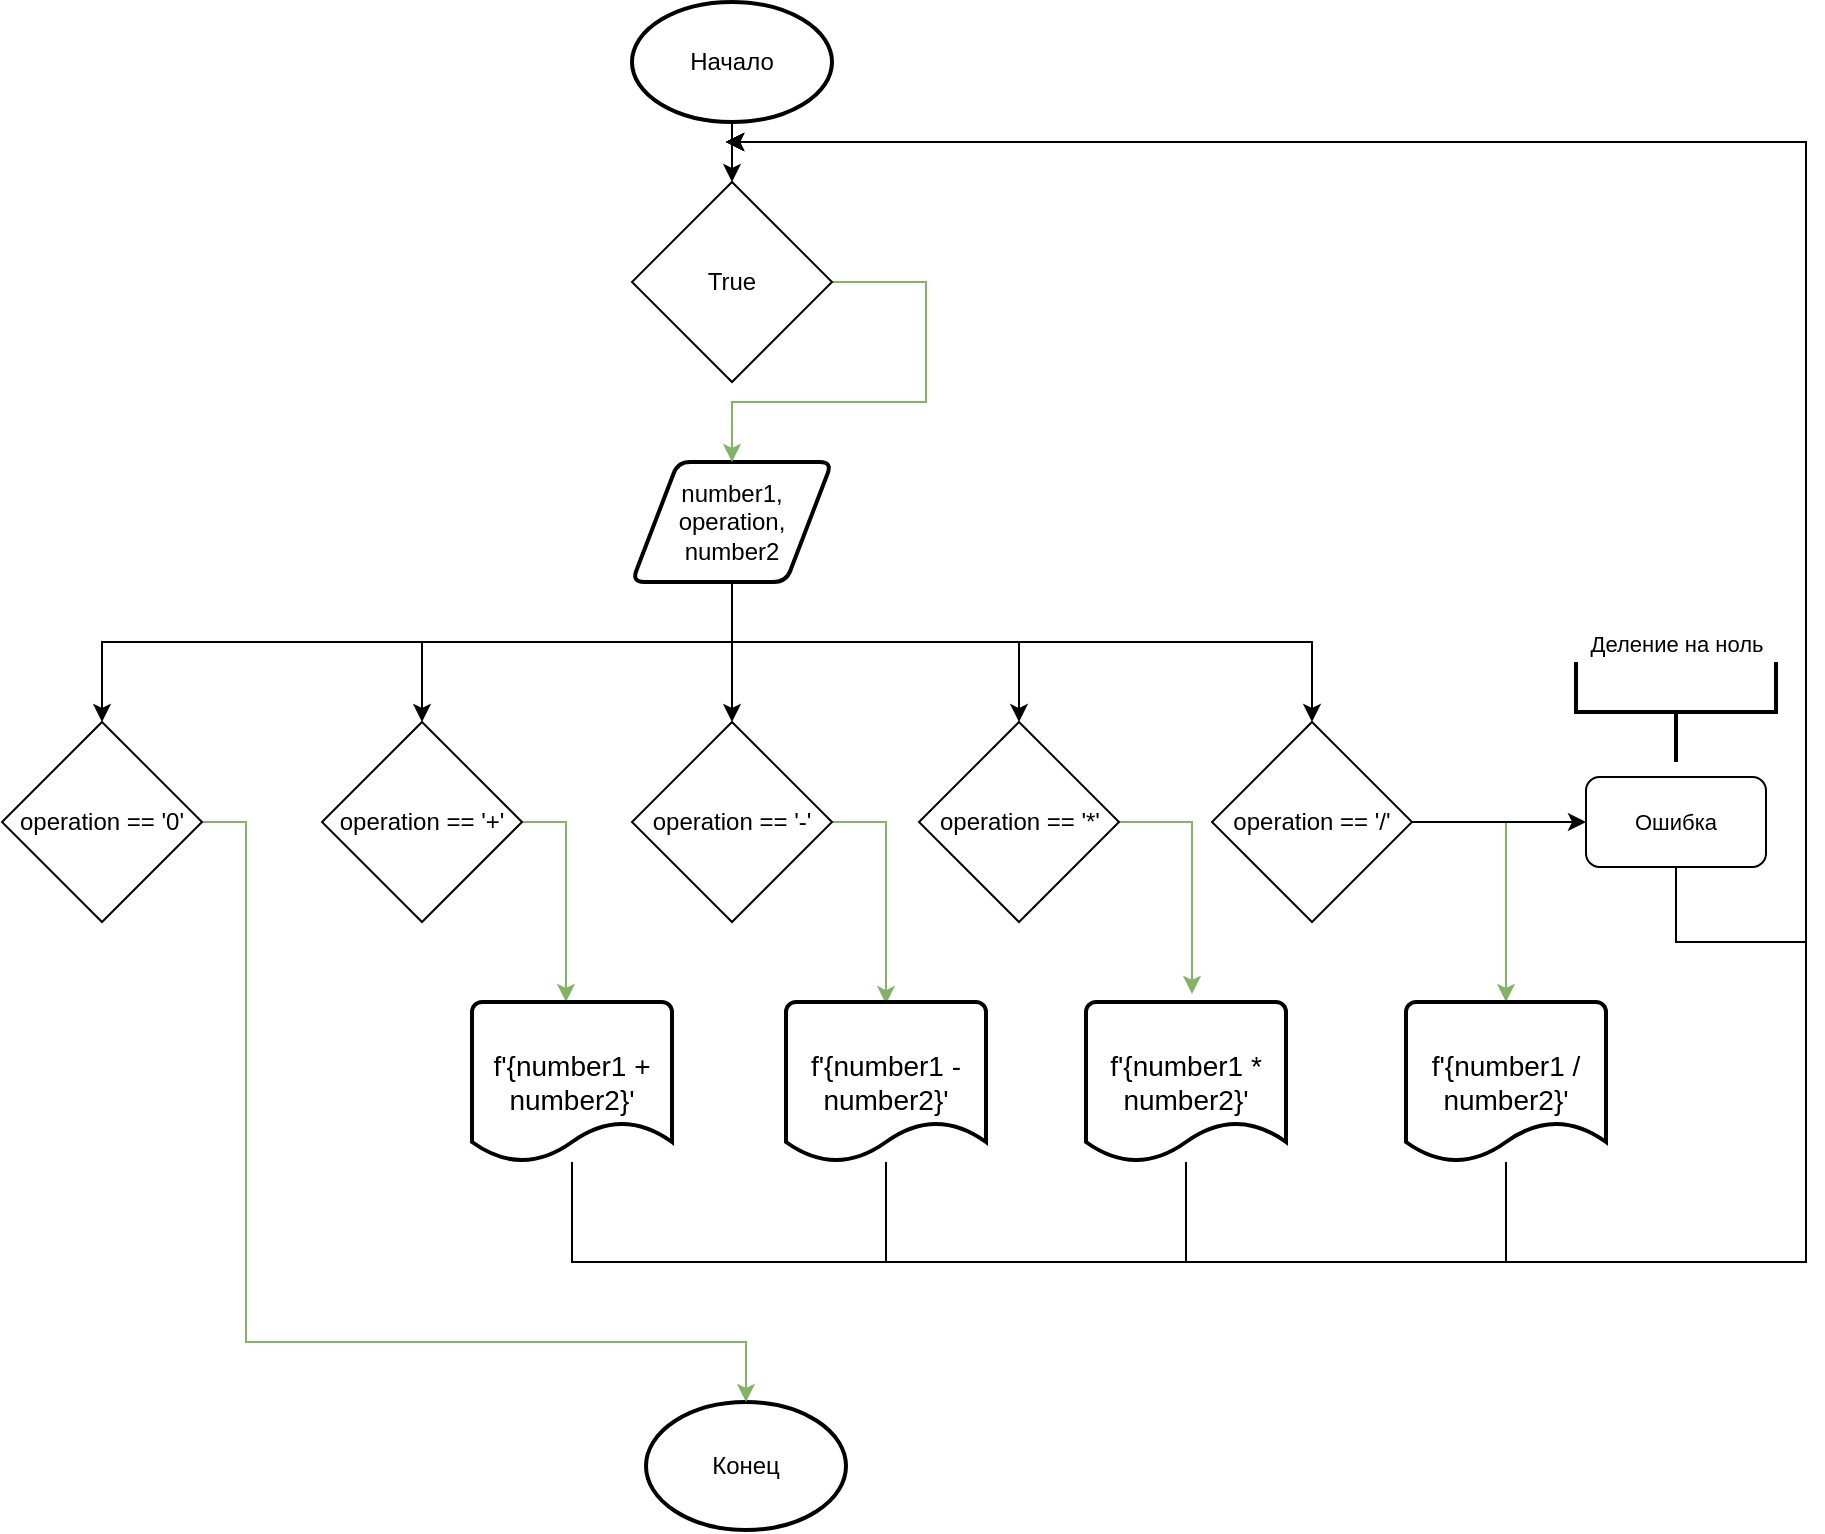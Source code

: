 <mxfile version="10.5.5"><diagram id="yTj3wDCIAHievPNJm4MO" name="lesson-02_1"><mxGraphModel dx="1074" dy="843" grid="1" gridSize="10" guides="1" tooltips="1" connect="1" arrows="1" fold="1" page="1" pageScale="1" pageWidth="827" pageHeight="1169" math="0" shadow="0"><root><mxCell id="0"/><mxCell id="1" parent="0"/><mxCell id="S9mC5fnftk4Y3s7B6h_K-13" style="edgeStyle=orthogonalEdgeStyle;rounded=0;orthogonalLoop=1;jettySize=auto;html=1;entryX=0.5;entryY=0;entryDx=0;entryDy=0;" edge="1" parent="1" source="S9mC5fnftk4Y3s7B6h_K-1" target="S9mC5fnftk4Y3s7B6h_K-11"><mxGeometry relative="1" as="geometry"/></mxCell><mxCell id="S9mC5fnftk4Y3s7B6h_K-1" value="Начало" style="strokeWidth=2;html=1;shape=mxgraph.flowchart.start_1;whiteSpace=wrap;" vertex="1" parent="1"><mxGeometry x="363" y="40" width="100" height="60" as="geometry"/></mxCell><mxCell id="S9mC5fnftk4Y3s7B6h_K-3" value="Конец" style="strokeWidth=2;html=1;shape=mxgraph.flowchart.start_1;whiteSpace=wrap;" vertex="1" parent="1"><mxGeometry x="370" y="740" width="100" height="64" as="geometry"/></mxCell><mxCell id="S9mC5fnftk4Y3s7B6h_K-21" style="edgeStyle=orthogonalEdgeStyle;rounded=0;orthogonalLoop=1;jettySize=auto;html=1;entryX=0.5;entryY=0;entryDx=0;entryDy=0;fontSize=14;" edge="1" parent="1" source="S9mC5fnftk4Y3s7B6h_K-4" target="S9mC5fnftk4Y3s7B6h_K-6"><mxGeometry relative="1" as="geometry"><Array as="points"><mxPoint x="413" y="360"/><mxPoint x="98" y="360"/></Array></mxGeometry></mxCell><mxCell id="S9mC5fnftk4Y3s7B6h_K-22" style="edgeStyle=orthogonalEdgeStyle;rounded=0;orthogonalLoop=1;jettySize=auto;html=1;fontSize=14;entryX=0.5;entryY=0;entryDx=0;entryDy=0;" edge="1" parent="1" source="S9mC5fnftk4Y3s7B6h_K-4" target="S9mC5fnftk4Y3s7B6h_K-7"><mxGeometry relative="1" as="geometry"><Array as="points"><mxPoint x="413" y="360"/><mxPoint x="258" y="360"/></Array></mxGeometry></mxCell><mxCell id="S9mC5fnftk4Y3s7B6h_K-23" style="edgeStyle=orthogonalEdgeStyle;rounded=0;orthogonalLoop=1;jettySize=auto;html=1;fontSize=14;" edge="1" parent="1" source="S9mC5fnftk4Y3s7B6h_K-4" target="S9mC5fnftk4Y3s7B6h_K-8"><mxGeometry relative="1" as="geometry"/></mxCell><mxCell id="S9mC5fnftk4Y3s7B6h_K-24" style="edgeStyle=orthogonalEdgeStyle;rounded=0;orthogonalLoop=1;jettySize=auto;html=1;entryX=0.5;entryY=0;entryDx=0;entryDy=0;fontSize=14;" edge="1" parent="1" source="S9mC5fnftk4Y3s7B6h_K-4" target="S9mC5fnftk4Y3s7B6h_K-9"><mxGeometry relative="1" as="geometry"><Array as="points"><mxPoint x="413" y="360"/><mxPoint x="557" y="360"/></Array></mxGeometry></mxCell><mxCell id="S9mC5fnftk4Y3s7B6h_K-25" style="edgeStyle=orthogonalEdgeStyle;rounded=0;orthogonalLoop=1;jettySize=auto;html=1;entryX=0.5;entryY=0;entryDx=0;entryDy=0;fontSize=14;" edge="1" parent="1" source="S9mC5fnftk4Y3s7B6h_K-4" target="S9mC5fnftk4Y3s7B6h_K-10"><mxGeometry relative="1" as="geometry"><Array as="points"><mxPoint x="413" y="360"/><mxPoint x="703" y="360"/></Array></mxGeometry></mxCell><mxCell id="S9mC5fnftk4Y3s7B6h_K-4" value="number1, operation, number2" style="verticalLabelPosition=middle;verticalAlign=middle;html=1;strokeWidth=2;shape=parallelogram;perimeter=parallelogramPerimeter;whiteSpace=wrap;rounded=1;arcSize=12;size=0.23;labelPosition=center;align=center;" vertex="1" parent="1"><mxGeometry x="363" y="270" width="100" height="60" as="geometry"/></mxCell><mxCell id="S9mC5fnftk4Y3s7B6h_K-27" style="edgeStyle=orthogonalEdgeStyle;rounded=0;orthogonalLoop=1;jettySize=auto;html=1;entryX=0.5;entryY=0;entryDx=0;entryDy=0;entryPerimeter=0;fontSize=14;fillColor=#d5e8d4;strokeColor=#82b366;" edge="1" parent="1" source="S9mC5fnftk4Y3s7B6h_K-6" target="S9mC5fnftk4Y3s7B6h_K-3"><mxGeometry relative="1" as="geometry"><Array as="points"><mxPoint x="170" y="450"/><mxPoint x="170" y="710"/><mxPoint x="420" y="710"/></Array></mxGeometry></mxCell><mxCell id="S9mC5fnftk4Y3s7B6h_K-6" value="operation == '0'" style="rhombus;whiteSpace=wrap;html=1;aspect=fixed;" vertex="1" parent="1"><mxGeometry x="48" y="400" width="100" height="100" as="geometry"/></mxCell><mxCell id="S9mC5fnftk4Y3s7B6h_K-32" style="edgeStyle=orthogonalEdgeStyle;rounded=0;orthogonalLoop=1;jettySize=auto;html=1;fontSize=14;fillColor=#d5e8d4;strokeColor=#82b366;" edge="1" parent="1" source="S9mC5fnftk4Y3s7B6h_K-7" target="S9mC5fnftk4Y3s7B6h_K-28"><mxGeometry relative="1" as="geometry"><Array as="points"><mxPoint x="330" y="450"/></Array></mxGeometry></mxCell><mxCell id="S9mC5fnftk4Y3s7B6h_K-7" value="operation == '+'" style="rhombus;whiteSpace=wrap;html=1;aspect=fixed;" vertex="1" parent="1"><mxGeometry x="208" y="400" width="100" height="100" as="geometry"/></mxCell><mxCell id="S9mC5fnftk4Y3s7B6h_K-33" style="edgeStyle=orthogonalEdgeStyle;rounded=0;orthogonalLoop=1;jettySize=auto;html=1;entryX=0.5;entryY=0.013;entryDx=0;entryDy=0;entryPerimeter=0;fontSize=14;fillColor=#d5e8d4;strokeColor=#82b366;" edge="1" parent="1" source="S9mC5fnftk4Y3s7B6h_K-8" target="S9mC5fnftk4Y3s7B6h_K-29"><mxGeometry relative="1" as="geometry"><Array as="points"><mxPoint x="490" y="450"/></Array></mxGeometry></mxCell><mxCell id="S9mC5fnftk4Y3s7B6h_K-8" value="operation == '-'" style="rhombus;whiteSpace=wrap;html=1;aspect=fixed;" vertex="1" parent="1"><mxGeometry x="363" y="400" width="100" height="100" as="geometry"/></mxCell><mxCell id="S9mC5fnftk4Y3s7B6h_K-34" style="edgeStyle=orthogonalEdgeStyle;rounded=0;orthogonalLoop=1;jettySize=auto;html=1;entryX=0.53;entryY=-0.05;entryDx=0;entryDy=0;entryPerimeter=0;fontSize=14;fillColor=#d5e8d4;strokeColor=#82b366;" edge="1" parent="1" source="S9mC5fnftk4Y3s7B6h_K-9" target="S9mC5fnftk4Y3s7B6h_K-30"><mxGeometry relative="1" as="geometry"><Array as="points"><mxPoint x="643" y="450"/></Array></mxGeometry></mxCell><mxCell id="S9mC5fnftk4Y3s7B6h_K-9" value="operation == '*'" style="rhombus;whiteSpace=wrap;html=1;aspect=fixed;" vertex="1" parent="1"><mxGeometry x="506.5" y="400" width="100" height="100" as="geometry"/></mxCell><mxCell id="S9mC5fnftk4Y3s7B6h_K-35" style="edgeStyle=orthogonalEdgeStyle;rounded=0;orthogonalLoop=1;jettySize=auto;html=1;fontSize=14;fillColor=#d5e8d4;strokeColor=#82b366;" edge="1" parent="1" source="S9mC5fnftk4Y3s7B6h_K-10" target="S9mC5fnftk4Y3s7B6h_K-31"><mxGeometry relative="1" as="geometry"><Array as="points"><mxPoint x="800" y="450"/></Array></mxGeometry></mxCell><mxCell id="-H8KzU2yukJgw9j--Op--3" style="edgeStyle=orthogonalEdgeStyle;rounded=0;orthogonalLoop=1;jettySize=auto;html=1;fontSize=11;" edge="1" parent="1" source="S9mC5fnftk4Y3s7B6h_K-10" target="-H8KzU2yukJgw9j--Op--2"><mxGeometry relative="1" as="geometry"/></mxCell><mxCell id="S9mC5fnftk4Y3s7B6h_K-10" value="operation == '/'" style="rhombus;whiteSpace=wrap;html=1;aspect=fixed;" vertex="1" parent="1"><mxGeometry x="653" y="400" width="100" height="100" as="geometry"/></mxCell><mxCell id="S9mC5fnftk4Y3s7B6h_K-14" style="edgeStyle=orthogonalEdgeStyle;rounded=0;orthogonalLoop=1;jettySize=auto;html=1;entryX=0.5;entryY=0;entryDx=0;entryDy=0;fillColor=#d5e8d4;strokeColor=#82b366;" edge="1" parent="1" source="S9mC5fnftk4Y3s7B6h_K-11" target="S9mC5fnftk4Y3s7B6h_K-4"><mxGeometry relative="1" as="geometry"><Array as="points"><mxPoint x="510" y="180"/><mxPoint x="510" y="240"/><mxPoint x="413" y="240"/></Array></mxGeometry></mxCell><mxCell id="S9mC5fnftk4Y3s7B6h_K-11" value="True" style="rhombus;whiteSpace=wrap;html=1;aspect=fixed;" vertex="1" parent="1"><mxGeometry x="363" y="130" width="100" height="100" as="geometry"/></mxCell><mxCell id="S9mC5fnftk4Y3s7B6h_K-36" style="edgeStyle=orthogonalEdgeStyle;rounded=0;orthogonalLoop=1;jettySize=auto;html=1;fontSize=14;" edge="1" parent="1" source="S9mC5fnftk4Y3s7B6h_K-28"><mxGeometry relative="1" as="geometry"><mxPoint x="410" y="110" as="targetPoint"/><Array as="points"><mxPoint x="333" y="670"/><mxPoint x="950" y="670"/><mxPoint x="950" y="110"/></Array></mxGeometry></mxCell><mxCell id="S9mC5fnftk4Y3s7B6h_K-28" value="f'{number1 + number2}'" style="strokeWidth=2;html=1;shape=mxgraph.flowchart.document2;whiteSpace=wrap;size=0.25;fontSize=14;" vertex="1" parent="1"><mxGeometry x="283" y="540" width="100" height="80" as="geometry"/></mxCell><mxCell id="S9mC5fnftk4Y3s7B6h_K-37" style="edgeStyle=orthogonalEdgeStyle;rounded=0;orthogonalLoop=1;jettySize=auto;html=1;fontSize=14;" edge="1" parent="1" source="S9mC5fnftk4Y3s7B6h_K-29"><mxGeometry relative="1" as="geometry"><mxPoint x="410" y="110" as="targetPoint"/><Array as="points"><mxPoint x="490" y="670"/><mxPoint x="950" y="670"/><mxPoint x="950" y="110"/></Array></mxGeometry></mxCell><mxCell id="S9mC5fnftk4Y3s7B6h_K-29" value="f'{number1 - number2}'" style="strokeWidth=2;html=1;shape=mxgraph.flowchart.document2;whiteSpace=wrap;size=0.25;fontSize=14;" vertex="1" parent="1"><mxGeometry x="440" y="540" width="100" height="80" as="geometry"/></mxCell><mxCell id="S9mC5fnftk4Y3s7B6h_K-38" style="edgeStyle=orthogonalEdgeStyle;rounded=0;orthogonalLoop=1;jettySize=auto;html=1;fontSize=14;" edge="1" parent="1" source="S9mC5fnftk4Y3s7B6h_K-30"><mxGeometry relative="1" as="geometry"><mxPoint x="410" y="110" as="targetPoint"/><Array as="points"><mxPoint x="640" y="670"/><mxPoint x="950" y="670"/><mxPoint x="950" y="110"/></Array></mxGeometry></mxCell><mxCell id="S9mC5fnftk4Y3s7B6h_K-30" value="f'{number1 * number2}'" style="strokeWidth=2;html=1;shape=mxgraph.flowchart.document2;whiteSpace=wrap;size=0.25;fontSize=14;" vertex="1" parent="1"><mxGeometry x="590" y="540" width="100" height="80" as="geometry"/></mxCell><mxCell id="S9mC5fnftk4Y3s7B6h_K-39" style="edgeStyle=orthogonalEdgeStyle;rounded=0;orthogonalLoop=1;jettySize=auto;html=1;fontSize=14;" edge="1" parent="1" source="S9mC5fnftk4Y3s7B6h_K-31"><mxGeometry relative="1" as="geometry"><mxPoint x="410" y="110" as="targetPoint"/><Array as="points"><mxPoint x="800" y="670"/><mxPoint x="950" y="670"/><mxPoint x="950" y="110"/></Array></mxGeometry></mxCell><mxCell id="S9mC5fnftk4Y3s7B6h_K-31" value="f'{number1 / number2}'" style="strokeWidth=2;html=1;shape=mxgraph.flowchart.document2;whiteSpace=wrap;size=0.25;fontSize=14;" vertex="1" parent="1"><mxGeometry x="750" y="540" width="100" height="80" as="geometry"/></mxCell><mxCell id="-H8KzU2yukJgw9j--Op--6" style="edgeStyle=orthogonalEdgeStyle;rounded=0;orthogonalLoop=1;jettySize=auto;html=1;fontSize=11;" edge="1" parent="1" source="-H8KzU2yukJgw9j--Op--2"><mxGeometry relative="1" as="geometry"><mxPoint x="410" y="110" as="targetPoint"/><Array as="points"><mxPoint x="885" y="510"/><mxPoint x="950" y="510"/><mxPoint x="950" y="110"/></Array></mxGeometry></mxCell><mxCell id="-H8KzU2yukJgw9j--Op--2" value="Ошибка" style="rounded=1;whiteSpace=wrap;html=1;fontSize=11;aspect=fixed;" vertex="1" parent="1"><mxGeometry x="840" y="427.5" width="90" height="45" as="geometry"/></mxCell><mxCell id="-H8KzU2yukJgw9j--Op--4" value="Деление на ноль" style="strokeWidth=2;html=1;shape=mxgraph.flowchart.annotation_2;align=center;fontSize=11;direction=north;labelPosition=center;verticalLabelPosition=top;verticalAlign=bottom;" vertex="1" parent="1"><mxGeometry x="835" y="370" width="100" height="50" as="geometry"/></mxCell></root></mxGraphModel></diagram><diagram id="JDG23W6V1JNNltZitf0N" name="lesson-02_2"><mxGraphModel dx="1074" dy="843" grid="1" gridSize="10" guides="1" tooltips="1" connect="1" arrows="1" fold="1" page="1" pageScale="1" pageWidth="827" pageHeight="1169" math="0" shadow="0"><root><mxCell id="B7CucfTFz86DiF9aUupB-0"/><mxCell id="B7CucfTFz86DiF9aUupB-1" parent="B7CucfTFz86DiF9aUupB-0"/><mxCell id="B7CucfTFz86DiF9aUupB-5" style="edgeStyle=orthogonalEdgeStyle;rounded=0;orthogonalLoop=1;jettySize=auto;html=1;entryX=0.5;entryY=0;entryDx=0;entryDy=0;fontSize=14;" edge="1" parent="B7CucfTFz86DiF9aUupB-1" source="B7CucfTFz86DiF9aUupB-3" target="B7CucfTFz86DiF9aUupB-4"><mxGeometry relative="1" as="geometry"/></mxCell><mxCell id="B7CucfTFz86DiF9aUupB-3" value="Начало" style="strokeWidth=2;html=1;shape=mxgraph.flowchart.start_1;whiteSpace=wrap;" vertex="1" parent="B7CucfTFz86DiF9aUupB-1"><mxGeometry x="363" y="40" width="100" height="60" as="geometry"/></mxCell><mxCell id="B7CucfTFz86DiF9aUupB-12" style="edgeStyle=orthogonalEdgeStyle;rounded=0;orthogonalLoop=1;jettySize=auto;html=1;entryX=0.5;entryY=0;entryDx=0;entryDy=0;entryPerimeter=0;fontSize=14;" edge="1" parent="B7CucfTFz86DiF9aUupB-1" source="B7CucfTFz86DiF9aUupB-4" target="B7CucfTFz86DiF9aUupB-6"><mxGeometry relative="1" as="geometry"/></mxCell><mxCell id="B7CucfTFz86DiF9aUupB-4" value="number&lt;br&gt;even = 0&lt;br&gt;odd = 0&lt;br&gt;" style="verticalLabelPosition=middle;verticalAlign=middle;html=1;strokeWidth=2;shape=parallelogram;perimeter=parallelogramPerimeter;whiteSpace=wrap;rounded=1;arcSize=12;size=0.23;labelPosition=center;align=center;fontSize=14;" vertex="1" parent="B7CucfTFz86DiF9aUupB-1"><mxGeometry x="363" y="140" width="100" height="60" as="geometry"/></mxCell><mxCell id="B7CucfTFz86DiF9aUupB-13" style="edgeStyle=orthogonalEdgeStyle;rounded=0;orthogonalLoop=1;jettySize=auto;html=1;entryX=0.5;entryY=0;entryDx=0;entryDy=0;entryPerimeter=0;fontSize=14;" edge="1" parent="B7CucfTFz86DiF9aUupB-1" source="B7CucfTFz86DiF9aUupB-6" target="B7CucfTFz86DiF9aUupB-7"><mxGeometry relative="1" as="geometry"/></mxCell><mxCell id="B7CucfTFz86DiF9aUupB-6" value="Цикл i&lt;br&gt;for i in&amp;nbsp;number&lt;br&gt;" style="strokeWidth=2;html=1;shape=mxgraph.flowchart.loop_limit;whiteSpace=wrap;fontSize=14;" vertex="1" parent="B7CucfTFz86DiF9aUupB-1"><mxGeometry x="500" y="210" width="100" height="60" as="geometry"/></mxCell><mxCell id="B7CucfTFz86DiF9aUupB-10" style="edgeStyle=orthogonalEdgeStyle;rounded=0;orthogonalLoop=1;jettySize=auto;html=1;entryX=0.5;entryY=0;entryDx=0;entryDy=0;fontSize=14;fillColor=#f8cecc;strokeColor=#b85450;" edge="1" parent="B7CucfTFz86DiF9aUupB-1" source="B7CucfTFz86DiF9aUupB-7" target="B7CucfTFz86DiF9aUupB-9"><mxGeometry relative="1" as="geometry"/></mxCell><mxCell id="B7CucfTFz86DiF9aUupB-11" style="edgeStyle=orthogonalEdgeStyle;rounded=0;orthogonalLoop=1;jettySize=auto;html=1;entryX=0.5;entryY=0;entryDx=0;entryDy=0;fontSize=14;fillColor=#d5e8d4;strokeColor=#82b366;" edge="1" parent="B7CucfTFz86DiF9aUupB-1" source="B7CucfTFz86DiF9aUupB-7" target="B7CucfTFz86DiF9aUupB-8"><mxGeometry relative="1" as="geometry"/></mxCell><mxCell id="B7CucfTFz86DiF9aUupB-7" value="i % 2 == 0" style="strokeWidth=2;html=1;shape=mxgraph.flowchart.decision;whiteSpace=wrap;fontSize=14;" vertex="1" parent="B7CucfTFz86DiF9aUupB-1"><mxGeometry x="500" y="310" width="100" height="100" as="geometry"/></mxCell><mxCell id="B7CucfTFz86DiF9aUupB-15" style="edgeStyle=orthogonalEdgeStyle;rounded=0;orthogonalLoop=1;jettySize=auto;html=1;entryX=0.5;entryY=1;entryDx=0;entryDy=0;entryPerimeter=0;fontSize=14;" edge="1" parent="B7CucfTFz86DiF9aUupB-1" source="B7CucfTFz86DiF9aUupB-8" target="B7CucfTFz86DiF9aUupB-14"><mxGeometry relative="1" as="geometry"><Array as="points"><mxPoint x="660" y="480"/><mxPoint x="550" y="480"/></Array></mxGeometry></mxCell><mxCell id="B7CucfTFz86DiF9aUupB-8" value="even += 1" style="rounded=1;whiteSpace=wrap;html=1;absoluteArcSize=1;arcSize=14;strokeWidth=2;fontSize=14;" vertex="1" parent="B7CucfTFz86DiF9aUupB-1"><mxGeometry x="610" y="410" width="100" height="47" as="geometry"/></mxCell><mxCell id="B7CucfTFz86DiF9aUupB-16" style="edgeStyle=orthogonalEdgeStyle;rounded=0;orthogonalLoop=1;jettySize=auto;html=1;entryX=0.5;entryY=1;entryDx=0;entryDy=0;entryPerimeter=0;fontSize=14;" edge="1" parent="B7CucfTFz86DiF9aUupB-1" source="B7CucfTFz86DiF9aUupB-9" target="B7CucfTFz86DiF9aUupB-14"><mxGeometry relative="1" as="geometry"><Array as="points"><mxPoint x="440" y="480"/><mxPoint x="550" y="480"/></Array></mxGeometry></mxCell><mxCell id="B7CucfTFz86DiF9aUupB-9" value="odd += 1" style="rounded=1;whiteSpace=wrap;html=1;absoluteArcSize=1;arcSize=14;strokeWidth=2;fontSize=14;" vertex="1" parent="B7CucfTFz86DiF9aUupB-1"><mxGeometry x="390" y="410" width="100" height="47" as="geometry"/></mxCell><mxCell id="B7CucfTFz86DiF9aUupB-18" style="edgeStyle=orthogonalEdgeStyle;rounded=0;orthogonalLoop=1;jettySize=auto;html=1;fontSize=14;" edge="1" parent="B7CucfTFz86DiF9aUupB-1" source="B7CucfTFz86DiF9aUupB-14" target="B7CucfTFz86DiF9aUupB-17"><mxGeometry relative="1" as="geometry"><Array as="points"><mxPoint x="550" y="610"/><mxPoint x="413" y="610"/></Array></mxGeometry></mxCell><mxCell id="B7CucfTFz86DiF9aUupB-14" value="Цикл i&lt;br&gt;" style="strokeWidth=2;html=1;shape=mxgraph.flowchart.loop_limit;whiteSpace=wrap;fontSize=14;direction=west;" vertex="1" parent="B7CucfTFz86DiF9aUupB-1"><mxGeometry x="500" y="530" width="100" height="60" as="geometry"/></mxCell><mxCell id="B7CucfTFz86DiF9aUupB-20" style="edgeStyle=orthogonalEdgeStyle;rounded=0;orthogonalLoop=1;jettySize=auto;html=1;fontSize=14;" edge="1" parent="B7CucfTFz86DiF9aUupB-1" source="B7CucfTFz86DiF9aUupB-17" target="B7CucfTFz86DiF9aUupB-19"><mxGeometry relative="1" as="geometry"/></mxCell><mxCell id="B7CucfTFz86DiF9aUupB-17" value="f'четных цифр - {even}, нечетных - {odd}'" style="strokeWidth=2;html=1;shape=mxgraph.flowchart.document2;whiteSpace=wrap;size=0.25;fontSize=14;" vertex="1" parent="B7CucfTFz86DiF9aUupB-1"><mxGeometry x="363" y="650" width="100" height="100" as="geometry"/></mxCell><mxCell id="B7CucfTFz86DiF9aUupB-19" value="Конец" style="strokeWidth=2;html=1;shape=mxgraph.flowchart.start_1;whiteSpace=wrap;" vertex="1" parent="B7CucfTFz86DiF9aUupB-1"><mxGeometry x="363" y="780" width="100" height="60" as="geometry"/></mxCell></root></mxGraphModel></diagram><diagram id="vxd-a7qlLEDqfhwuQEt5" name="lesson-02_4"><mxGraphModel dx="1074" dy="843" grid="1" gridSize="10" guides="1" tooltips="1" connect="1" arrows="1" fold="1" page="1" pageScale="1" pageWidth="827" pageHeight="1169" math="0" shadow="0"><root><mxCell id="BSiyHkeqmaX--CHaubZU-0"/><mxCell id="BSiyHkeqmaX--CHaubZU-1" parent="BSiyHkeqmaX--CHaubZU-0"/><mxCell id="wIdbrOx6iKWkGG5-cwEO-2" style="edgeStyle=orthogonalEdgeStyle;rounded=0;orthogonalLoop=1;jettySize=auto;html=1;entryX=0.5;entryY=0;entryDx=0;entryDy=0;fontSize=14;" edge="1" parent="BSiyHkeqmaX--CHaubZU-1" source="wIdbrOx6iKWkGG5-cwEO-0" target="wIdbrOx6iKWkGG5-cwEO-1"><mxGeometry relative="1" as="geometry"/></mxCell><mxCell id="wIdbrOx6iKWkGG5-cwEO-0" value="Начало" style="strokeWidth=2;html=1;shape=mxgraph.flowchart.start_1;whiteSpace=wrap;" vertex="1" parent="BSiyHkeqmaX--CHaubZU-1"><mxGeometry x="363" y="50" width="100" height="60" as="geometry"/></mxCell><mxCell id="wIdbrOx6iKWkGG5-cwEO-7" style="edgeStyle=orthogonalEdgeStyle;rounded=0;orthogonalLoop=1;jettySize=auto;html=1;entryX=0.5;entryY=0;entryDx=0;entryDy=0;fontSize=11;" edge="1" parent="BSiyHkeqmaX--CHaubZU-1" source="wIdbrOx6iKWkGG5-cwEO-1" target="wIdbrOx6iKWkGG5-cwEO-3"><mxGeometry relative="1" as="geometry"/></mxCell><mxCell id="wIdbrOx6iKWkGG5-cwEO-1" value="n&lt;br style=&quot;font-size: 11px;&quot;&gt;&lt;div style=&quot;font-size: 11px;&quot;&gt;range_number = 1&lt;/div&gt;&lt;div style=&quot;font-size: 11px;&quot;&gt;sum = 0&lt;/div&gt;" style="verticalLabelPosition=middle;verticalAlign=middle;html=1;strokeWidth=2;shape=parallelogram;perimeter=parallelogramPerimeter;whiteSpace=wrap;rounded=1;arcSize=12;size=0.23;labelPosition=center;align=center;fontSize=11;" vertex="1" parent="BSiyHkeqmaX--CHaubZU-1"><mxGeometry x="348" y="140" width="130" height="60" as="geometry"/></mxCell><mxCell id="wIdbrOx6iKWkGG5-cwEO-8" style="edgeStyle=orthogonalEdgeStyle;rounded=0;orthogonalLoop=1;jettySize=auto;html=1;entryX=0.53;entryY=-0.017;entryDx=0;entryDy=0;entryPerimeter=0;fontSize=11;fillColor=#f8cecc;strokeColor=#b85450;" edge="1" parent="BSiyHkeqmaX--CHaubZU-1" source="wIdbrOx6iKWkGG5-cwEO-3" target="wIdbrOx6iKWkGG5-cwEO-5"><mxGeometry relative="1" as="geometry"><Array as="points"><mxPoint x="320" y="280"/><mxPoint x="320" y="460"/><mxPoint x="416" y="460"/></Array></mxGeometry></mxCell><mxCell id="wIdbrOx6iKWkGG5-cwEO-9" style="edgeStyle=orthogonalEdgeStyle;rounded=0;orthogonalLoop=1;jettySize=auto;html=1;entryX=0.5;entryY=0;entryDx=0;entryDy=0;fontSize=11;fillColor=#d5e8d4;strokeColor=#82b366;" edge="1" parent="BSiyHkeqmaX--CHaubZU-1" source="wIdbrOx6iKWkGG5-cwEO-3" target="wIdbrOx6iKWkGG5-cwEO-4"><mxGeometry relative="1" as="geometry"/></mxCell><mxCell id="wIdbrOx6iKWkGG5-cwEO-3" value="i &amp;lt; n" style="rhombus;whiteSpace=wrap;html=1;aspect=fixed;fontSize=14;" vertex="1" parent="BSiyHkeqmaX--CHaubZU-1"><mxGeometry x="363" y="230" width="100" height="100" as="geometry"/></mxCell><mxCell id="wIdbrOx6iKWkGG5-cwEO-10" style="edgeStyle=orthogonalEdgeStyle;rounded=0;orthogonalLoop=1;jettySize=auto;html=1;fontSize=11;" edge="1" parent="BSiyHkeqmaX--CHaubZU-1" source="wIdbrOx6iKWkGG5-cwEO-4"><mxGeometry relative="1" as="geometry"><mxPoint x="410" y="210" as="targetPoint"/><Array as="points"><mxPoint x="548" y="440"/><mxPoint x="640" y="440"/><mxPoint x="640" y="210"/></Array></mxGeometry></mxCell><mxCell id="wIdbrOx6iKWkGG5-cwEO-4" value="&lt;div style=&quot;font-size: 12px;&quot;&gt;sum += range_number&lt;/div&gt;&lt;div style=&quot;font-size: 12px;&quot;&gt;&amp;nbsp; &amp;nbsp; range_number /= -2&lt;/div&gt;&lt;div style=&quot;font-size: 12px;&quot;&gt;&amp;nbsp; &amp;nbsp; i += 1&lt;/div&gt;" style="rounded=1;whiteSpace=wrap;html=1;fontSize=12;" vertex="1" parent="BSiyHkeqmaX--CHaubZU-1"><mxGeometry x="478" y="360" width="140" height="60" as="geometry"/></mxCell><mxCell id="wIdbrOx6iKWkGG5-cwEO-12" style="edgeStyle=orthogonalEdgeStyle;rounded=0;orthogonalLoop=1;jettySize=auto;html=1;fontSize=11;" edge="1" parent="BSiyHkeqmaX--CHaubZU-1" source="wIdbrOx6iKWkGG5-cwEO-5" target="wIdbrOx6iKWkGG5-cwEO-11"><mxGeometry relative="1" as="geometry"/></mxCell><mxCell id="wIdbrOx6iKWkGG5-cwEO-5" value="f'Сумма {sum}'" style="strokeWidth=2;html=1;shape=mxgraph.flowchart.document2;whiteSpace=wrap;size=0.25;fontSize=11;" vertex="1" parent="BSiyHkeqmaX--CHaubZU-1"><mxGeometry x="363" y="510" width="100" height="60" as="geometry"/></mxCell><mxCell id="wIdbrOx6iKWkGG5-cwEO-11" value="Конец" style="strokeWidth=2;html=1;shape=mxgraph.flowchart.start_1;whiteSpace=wrap;" vertex="1" parent="BSiyHkeqmaX--CHaubZU-1"><mxGeometry x="363" y="610" width="100" height="60" as="geometry"/></mxCell></root></mxGraphModel></diagram><diagram id="l1EJj_O-CCm3JOyKSXgR" name="lesson-02_6"><mxGraphModel dx="1074" dy="843" grid="1" gridSize="10" guides="1" tooltips="1" connect="1" arrows="1" fold="1" page="1" pageScale="1" pageWidth="827" pageHeight="1169" math="0" shadow="0"><root><mxCell id="TYNfzSsT10ixuH7rhZI9-0"/><mxCell id="TYNfzSsT10ixuH7rhZI9-1" parent="TYNfzSsT10ixuH7rhZI9-0"/><mxCell id="TYNfzSsT10ixuH7rhZI9-4" style="edgeStyle=orthogonalEdgeStyle;rounded=0;orthogonalLoop=1;jettySize=auto;html=1;fontSize=11;" edge="1" parent="TYNfzSsT10ixuH7rhZI9-1" source="TYNfzSsT10ixuH7rhZI9-2" target="TYNfzSsT10ixuH7rhZI9-3"><mxGeometry relative="1" as="geometry"/></mxCell><mxCell id="TYNfzSsT10ixuH7rhZI9-2" value="Начало" style="strokeWidth=2;html=1;shape=mxgraph.flowchart.start_1;whiteSpace=wrap;" vertex="1" parent="TYNfzSsT10ixuH7rhZI9-1"><mxGeometry x="363" y="40" width="100" height="60" as="geometry"/></mxCell><mxCell id="TYNfzSsT10ixuH7rhZI9-6" style="edgeStyle=orthogonalEdgeStyle;rounded=0;orthogonalLoop=1;jettySize=auto;html=1;fontSize=11;" edge="1" parent="TYNfzSsT10ixuH7rhZI9-1" source="TYNfzSsT10ixuH7rhZI9-3" target="TYNfzSsT10ixuH7rhZI9-5"><mxGeometry relative="1" as="geometry"/></mxCell><mxCell id="TYNfzSsT10ixuH7rhZI9-3" value="secret = ГСЧ(0,100)&lt;br&gt;i = 1&lt;br&gt;" style="verticalLabelPosition=middle;verticalAlign=middle;html=1;strokeWidth=2;shape=parallelogram;perimeter=parallelogramPerimeter;whiteSpace=wrap;rounded=1;arcSize=12;size=0.23;labelPosition=center;align=center;fontSize=11;" vertex="1" parent="TYNfzSsT10ixuH7rhZI9-1"><mxGeometry x="363" y="130" width="100" height="60" as="geometry"/></mxCell><mxCell id="TYNfzSsT10ixuH7rhZI9-9" style="edgeStyle=orthogonalEdgeStyle;rounded=0;orthogonalLoop=1;jettySize=auto;html=1;fontSize=12;fillColor=#d5e8d4;strokeColor=#82b366;" edge="1" parent="TYNfzSsT10ixuH7rhZI9-1" source="TYNfzSsT10ixuH7rhZI9-5" target="TYNfzSsT10ixuH7rhZI9-8"><mxGeometry relative="1" as="geometry"/></mxCell><mxCell id="TYNfzSsT10ixuH7rhZI9-27" style="edgeStyle=orthogonalEdgeStyle;rounded=0;orthogonalLoop=1;jettySize=auto;html=1;entryX=1;entryY=0.5;entryDx=0;entryDy=0;entryPerimeter=0;fontSize=11;fillColor=#f8cecc;strokeColor=#b85450;" edge="1" parent="TYNfzSsT10ixuH7rhZI9-1" source="TYNfzSsT10ixuH7rhZI9-5" target="TYNfzSsT10ixuH7rhZI9-26"><mxGeometry relative="1" as="geometry"/></mxCell><mxCell id="TYNfzSsT10ixuH7rhZI9-5" value="i &amp;lt;= 10" style="rhombus;whiteSpace=wrap;html=1;aspect=fixed;fontSize=12;" vertex="1" parent="TYNfzSsT10ixuH7rhZI9-1"><mxGeometry x="363" y="230" width="100" height="100" as="geometry"/></mxCell><mxCell id="TYNfzSsT10ixuH7rhZI9-13" style="edgeStyle=orthogonalEdgeStyle;rounded=0;orthogonalLoop=1;jettySize=auto;html=1;entryX=0.5;entryY=0;entryDx=0;entryDy=0;fontSize=11;" edge="1" parent="TYNfzSsT10ixuH7rhZI9-1" source="TYNfzSsT10ixuH7rhZI9-8" target="TYNfzSsT10ixuH7rhZI9-10"><mxGeometry relative="1" as="geometry"/></mxCell><mxCell id="TYNfzSsT10ixuH7rhZI9-8" value="user_number" style="verticalLabelPosition=middle;verticalAlign=middle;html=1;strokeWidth=2;shape=parallelogram;perimeter=parallelogramPerimeter;whiteSpace=wrap;rounded=1;arcSize=12;size=0.23;labelPosition=center;align=center;fontSize=12;" vertex="1" parent="TYNfzSsT10ixuH7rhZI9-1"><mxGeometry x="470" y="350" width="100" height="60" as="geometry"/></mxCell><mxCell id="TYNfzSsT10ixuH7rhZI9-12" style="edgeStyle=orthogonalEdgeStyle;rounded=0;orthogonalLoop=1;jettySize=auto;html=1;fontSize=11;fillColor=#d5e8d4;strokeColor=#82b366;" edge="1" parent="TYNfzSsT10ixuH7rhZI9-1" source="TYNfzSsT10ixuH7rhZI9-10" target="TYNfzSsT10ixuH7rhZI9-11"><mxGeometry relative="1" as="geometry"/></mxCell><mxCell id="TYNfzSsT10ixuH7rhZI9-15" style="edgeStyle=orthogonalEdgeStyle;rounded=0;orthogonalLoop=1;jettySize=auto;html=1;fontSize=11;fillColor=#f8cecc;strokeColor=#b85450;" edge="1" parent="TYNfzSsT10ixuH7rhZI9-1" source="TYNfzSsT10ixuH7rhZI9-10" target="TYNfzSsT10ixuH7rhZI9-14"><mxGeometry relative="1" as="geometry"><Array as="points"><mxPoint x="380" y="500"/></Array></mxGeometry></mxCell><mxCell id="TYNfzSsT10ixuH7rhZI9-10" value="user_number == secret" style="rhombus;whiteSpace=wrap;html=1;aspect=fixed;fontSize=11;" vertex="1" parent="TYNfzSsT10ixuH7rhZI9-1"><mxGeometry x="470" y="450" width="100" height="100" as="geometry"/></mxCell><mxCell id="TYNfzSsT10ixuH7rhZI9-25" style="edgeStyle=orthogonalEdgeStyle;rounded=0;orthogonalLoop=1;jettySize=auto;html=1;fontSize=11;" edge="1" parent="TYNfzSsT10ixuH7rhZI9-1" source="TYNfzSsT10ixuH7rhZI9-11" target="TYNfzSsT10ixuH7rhZI9-24"><mxGeometry relative="1" as="geometry"><Array as="points"><mxPoint x="650" y="860"/><mxPoint x="413" y="860"/></Array></mxGeometry></mxCell><mxCell id="TYNfzSsT10ixuH7rhZI9-11" value="Загаданное число угадано" style="strokeWidth=2;html=1;shape=mxgraph.flowchart.document2;whiteSpace=wrap;size=0.25;fontSize=11;" vertex="1" parent="TYNfzSsT10ixuH7rhZI9-1"><mxGeometry x="600" y="554" width="100" height="60" as="geometry"/></mxCell><mxCell id="TYNfzSsT10ixuH7rhZI9-19" style="edgeStyle=orthogonalEdgeStyle;rounded=0;orthogonalLoop=1;jettySize=auto;html=1;entryX=0.47;entryY=0;entryDx=0;entryDy=0;entryPerimeter=0;fontSize=11;fillColor=#d5e8d4;strokeColor=#82b366;" edge="1" parent="TYNfzSsT10ixuH7rhZI9-1" source="TYNfzSsT10ixuH7rhZI9-14" target="TYNfzSsT10ixuH7rhZI9-16"><mxGeometry relative="1" as="geometry"/></mxCell><mxCell id="TYNfzSsT10ixuH7rhZI9-21" style="edgeStyle=orthogonalEdgeStyle;rounded=0;orthogonalLoop=1;jettySize=auto;html=1;entryX=0.46;entryY=-0.011;entryDx=0;entryDy=0;entryPerimeter=0;fontSize=11;fillColor=#f8cecc;strokeColor=#b85450;" edge="1" parent="TYNfzSsT10ixuH7rhZI9-1" source="TYNfzSsT10ixuH7rhZI9-14" target="TYNfzSsT10ixuH7rhZI9-17"><mxGeometry relative="1" as="geometry"/></mxCell><mxCell id="TYNfzSsT10ixuH7rhZI9-14" value="user_number &amp;gt; secret" style="rhombus;whiteSpace=wrap;html=1;aspect=fixed;fontSize=11;" vertex="1" parent="TYNfzSsT10ixuH7rhZI9-1"><mxGeometry x="330" y="550" width="100" height="100" as="geometry"/></mxCell><mxCell id="TYNfzSsT10ixuH7rhZI9-23" style="edgeStyle=orthogonalEdgeStyle;rounded=0;orthogonalLoop=1;jettySize=auto;html=1;fontSize=11;" edge="1" parent="TYNfzSsT10ixuH7rhZI9-1" source="TYNfzSsT10ixuH7rhZI9-16"><mxGeometry relative="1" as="geometry"><mxPoint x="410" y="210" as="targetPoint"/><Array as="points"><mxPoint x="490" y="780"/><mxPoint x="180" y="780"/><mxPoint x="180" y="210"/></Array></mxGeometry></mxCell><mxCell id="TYNfzSsT10ixuH7rhZI9-16" value="f'число {user_number} больше загаданного" style="strokeWidth=2;html=1;shape=mxgraph.flowchart.document2;whiteSpace=wrap;size=0.25;fontSize=11;" vertex="1" parent="TYNfzSsT10ixuH7rhZI9-1"><mxGeometry x="440" y="650" width="100" height="90" as="geometry"/></mxCell><mxCell id="TYNfzSsT10ixuH7rhZI9-22" style="edgeStyle=orthogonalEdgeStyle;rounded=0;orthogonalLoop=1;jettySize=auto;html=1;fontSize=11;" edge="1" parent="TYNfzSsT10ixuH7rhZI9-1" source="TYNfzSsT10ixuH7rhZI9-17"><mxGeometry relative="1" as="geometry"><mxPoint x="410" y="210" as="targetPoint"/><Array as="points"><mxPoint x="261" y="780"/><mxPoint x="180" y="780"/><mxPoint x="180" y="210"/></Array></mxGeometry></mxCell><mxCell id="TYNfzSsT10ixuH7rhZI9-17" value="f'число {user_number} меньше загаданного" style="strokeWidth=2;html=1;shape=mxgraph.flowchart.document2;whiteSpace=wrap;size=0.25;fontSize=11;" vertex="1" parent="TYNfzSsT10ixuH7rhZI9-1"><mxGeometry x="211" y="650" width="100" height="90" as="geometry"/></mxCell><mxCell id="TYNfzSsT10ixuH7rhZI9-24" value="Конец" style="strokeWidth=2;html=1;shape=mxgraph.flowchart.start_1;whiteSpace=wrap;" vertex="1" parent="TYNfzSsT10ixuH7rhZI9-1"><mxGeometry x="363" y="890" width="100" height="60" as="geometry"/></mxCell><mxCell id="TYNfzSsT10ixuH7rhZI9-26" value="1" style="verticalLabelPosition=middle;verticalAlign=middle;html=1;strokeWidth=2;shape=mxgraph.flowchart.on-page_reference;aspect=fixed;labelPosition=center;align=center;fontSize=14;" vertex="1" parent="TYNfzSsT10ixuH7rhZI9-1"><mxGeometry x="261" y="265" width="30" height="30" as="geometry"/></mxCell><mxCell id="TYNfzSsT10ixuH7rhZI9-31" style="edgeStyle=orthogonalEdgeStyle;rounded=0;orthogonalLoop=1;jettySize=auto;html=1;fontSize=11;entryX=0.5;entryY=0;entryDx=0;entryDy=0;entryPerimeter=0;" edge="1" parent="TYNfzSsT10ixuH7rhZI9-1" source="TYNfzSsT10ixuH7rhZI9-30" target="TYNfzSsT10ixuH7rhZI9-24"><mxGeometry relative="1" as="geometry"><mxPoint x="410" y="850" as="targetPoint"/><Array as="points"><mxPoint x="413" y="810"/></Array></mxGeometry></mxCell><mxCell id="TYNfzSsT10ixuH7rhZI9-30" value="1" style="verticalLabelPosition=middle;verticalAlign=middle;html=1;strokeWidth=2;shape=mxgraph.flowchart.on-page_reference;aspect=fixed;labelPosition=center;align=center;fontSize=14;" vertex="1" parent="TYNfzSsT10ixuH7rhZI9-1"><mxGeometry x="398" y="795" width="30" height="30" as="geometry"/></mxCell></root></mxGraphModel></diagram><diagram id="alDRLkziCqaIa01dfbGJ" name="lesson-02_7"><mxGraphModel dx="1074" dy="843" grid="1" gridSize="10" guides="1" tooltips="1" connect="1" arrows="1" fold="1" page="1" pageScale="1" pageWidth="827" pageHeight="1169" math="0" shadow="0"><root><mxCell id="7iEX9TmDDlIlIhHZv86y-0"/><mxCell id="7iEX9TmDDlIlIhHZv86y-1" parent="7iEX9TmDDlIlIhHZv86y-0"/><mxCell id="kpuxXG_HSbdIbcTjwCRg-1" style="edgeStyle=orthogonalEdgeStyle;rounded=0;orthogonalLoop=1;jettySize=auto;html=1;entryX=0.5;entryY=0;entryDx=0;entryDy=0;fontSize=11;" edge="1" parent="7iEX9TmDDlIlIhHZv86y-1" source="7iEX9TmDDlIlIhHZv86y-2" target="kpuxXG_HSbdIbcTjwCRg-0"><mxGeometry relative="1" as="geometry"/></mxCell><mxCell id="7iEX9TmDDlIlIhHZv86y-2" value="Начало" style="strokeWidth=2;html=1;shape=mxgraph.flowchart.start_1;whiteSpace=wrap;" vertex="1" parent="7iEX9TmDDlIlIhHZv86y-1"><mxGeometry x="363" y="60" width="100" height="60" as="geometry"/></mxCell><mxCell id="kpuxXG_HSbdIbcTjwCRg-11" style="edgeStyle=orthogonalEdgeStyle;rounded=0;orthogonalLoop=1;jettySize=auto;html=1;entryX=0.5;entryY=0;entryDx=0;entryDy=0;fontSize=11;fillColor=#d5e8d4;strokeColor=#82b366;" edge="1" parent="7iEX9TmDDlIlIhHZv86y-1" source="7iEX9TmDDlIlIhHZv86y-3" target="kpuxXG_HSbdIbcTjwCRg-3"><mxGeometry relative="1" as="geometry"/></mxCell><mxCell id="kpuxXG_HSbdIbcTjwCRg-12" style="edgeStyle=orthogonalEdgeStyle;rounded=0;orthogonalLoop=1;jettySize=auto;html=1;entryX=0.5;entryY=0;entryDx=0;entryDy=0;fontSize=11;fillColor=#d5e8d4;strokeColor=#82b366;" edge="1" parent="7iEX9TmDDlIlIhHZv86y-1" source="7iEX9TmDDlIlIhHZv86y-3" target="7iEX9TmDDlIlIhHZv86y-5"><mxGeometry relative="1" as="geometry"/></mxCell><mxCell id="7iEX9TmDDlIlIhHZv86y-3" value="True" style="rhombus;whiteSpace=wrap;html=1;aspect=fixed;fontSize=11;" vertex="1" parent="7iEX9TmDDlIlIhHZv86y-1"><mxGeometry x="363" y="260" width="100" height="100" as="geometry"/></mxCell><mxCell id="kpuxXG_HSbdIbcTjwCRg-16" style="edgeStyle=orthogonalEdgeStyle;rounded=0;orthogonalLoop=1;jettySize=auto;html=1;entryX=0.5;entryY=0;entryDx=0;entryDy=0;fontSize=11;" edge="1" parent="7iEX9TmDDlIlIhHZv86y-1" source="7iEX9TmDDlIlIhHZv86y-5" target="7iEX9TmDDlIlIhHZv86y-6"><mxGeometry relative="1" as="geometry"><Array as="points"><mxPoint x="883" y="610"/><mxPoint x="630" y="610"/></Array></mxGeometry></mxCell><mxCell id="7iEX9TmDDlIlIhHZv86y-5" value="second =&amp;nbsp;&amp;nbsp;n * (n + 1) // 2" style="rounded=1;whiteSpace=wrap;html=1;absoluteArcSize=1;arcSize=14;strokeWidth=2;fontSize=11;" vertex="1" parent="7iEX9TmDDlIlIhHZv86y-1"><mxGeometry x="820" y="530" width="125" height="47" as="geometry"/></mxCell><mxCell id="kpuxXG_HSbdIbcTjwCRg-21" style="edgeStyle=orthogonalEdgeStyle;rounded=0;orthogonalLoop=1;jettySize=auto;html=1;entryX=0.45;entryY=0;entryDx=0;entryDy=0;entryPerimeter=0;fontSize=11;fillColor=#f8cecc;strokeColor=#b85450;" edge="1" parent="7iEX9TmDDlIlIhHZv86y-1" source="7iEX9TmDDlIlIhHZv86y-6" target="kpuxXG_HSbdIbcTjwCRg-18"><mxGeometry relative="1" as="geometry"/></mxCell><mxCell id="kpuxXG_HSbdIbcTjwCRg-25" style="edgeStyle=orthogonalEdgeStyle;rounded=0;orthogonalLoop=1;jettySize=auto;html=1;entryX=0.5;entryY=0;entryDx=0;entryDy=0;fontSize=11;" edge="1" parent="7iEX9TmDDlIlIhHZv86y-1" source="7iEX9TmDDlIlIhHZv86y-6" target="kpuxXG_HSbdIbcTjwCRg-23"><mxGeometry relative="1" as="geometry"><Array as="points"><mxPoint x="730" y="710"/></Array></mxGeometry></mxCell><mxCell id="7iEX9TmDDlIlIhHZv86y-6" value="first == second" style="rhombus;whiteSpace=wrap;html=1;aspect=fixed;fontSize=11;" vertex="1" parent="7iEX9TmDDlIlIhHZv86y-1"><mxGeometry x="580" y="660" width="100" height="100" as="geometry"/></mxCell><mxCell id="kpuxXG_HSbdIbcTjwCRg-2" style="edgeStyle=orthogonalEdgeStyle;rounded=0;orthogonalLoop=1;jettySize=auto;html=1;entryX=0.5;entryY=0;entryDx=0;entryDy=0;fontSize=11;" edge="1" parent="7iEX9TmDDlIlIhHZv86y-1" source="kpuxXG_HSbdIbcTjwCRg-0" target="7iEX9TmDDlIlIhHZv86y-3"><mxGeometry relative="1" as="geometry"/></mxCell><mxCell id="kpuxXG_HSbdIbcTjwCRg-0" value="n = 1" style="verticalLabelPosition=middle;verticalAlign=middle;html=1;strokeWidth=2;shape=parallelogram;perimeter=parallelogramPerimeter;whiteSpace=wrap;rounded=1;arcSize=12;size=0.23;labelPosition=center;align=center;fontSize=11;" vertex="1" parent="7iEX9TmDDlIlIhHZv86y-1"><mxGeometry x="363" y="160" width="100" height="60" as="geometry"/></mxCell><mxCell id="kpuxXG_HSbdIbcTjwCRg-9" style="edgeStyle=orthogonalEdgeStyle;rounded=0;orthogonalLoop=1;jettySize=auto;html=1;entryX=0.4;entryY=-0.085;entryDx=0;entryDy=0;entryPerimeter=0;fontSize=11;fillColor=#f8cecc;strokeColor=#b85450;" edge="1" parent="7iEX9TmDDlIlIhHZv86y-1" source="kpuxXG_HSbdIbcTjwCRg-3" target="kpuxXG_HSbdIbcTjwCRg-5"><mxGeometry relative="1" as="geometry"><Array as="points"><mxPoint x="520" y="430"/></Array></mxGeometry></mxCell><mxCell id="kpuxXG_HSbdIbcTjwCRg-10" style="edgeStyle=orthogonalEdgeStyle;rounded=0;orthogonalLoop=1;jettySize=auto;html=1;entryX=0.5;entryY=0;entryDx=0;entryDy=0;fontSize=11;fillColor=#d5e8d4;strokeColor=#82b366;" edge="1" parent="7iEX9TmDDlIlIhHZv86y-1" source="kpuxXG_HSbdIbcTjwCRg-3" target="kpuxXG_HSbdIbcTjwCRg-4"><mxGeometry relative="1" as="geometry"><Array as="points"><mxPoint x="730" y="430"/></Array></mxGeometry></mxCell><mxCell id="kpuxXG_HSbdIbcTjwCRg-3" value="n == 1" style="rhombus;whiteSpace=wrap;html=1;aspect=fixed;fontSize=11;" vertex="1" parent="7iEX9TmDDlIlIhHZv86y-1"><mxGeometry x="580" y="380" width="100" height="100" as="geometry"/></mxCell><mxCell id="kpuxXG_HSbdIbcTjwCRg-15" style="edgeStyle=orthogonalEdgeStyle;rounded=0;orthogonalLoop=1;jettySize=auto;html=1;fontSize=11;" edge="1" parent="7iEX9TmDDlIlIhHZv86y-1" source="kpuxXG_HSbdIbcTjwCRg-4" target="7iEX9TmDDlIlIhHZv86y-6"><mxGeometry relative="1" as="geometry"><Array as="points"><mxPoint x="730" y="610"/><mxPoint x="630" y="610"/></Array></mxGeometry></mxCell><mxCell id="kpuxXG_HSbdIbcTjwCRg-4" value="return&amp;nbsp;first = n" style="rounded=1;whiteSpace=wrap;html=1;absoluteArcSize=1;arcSize=14;strokeWidth=2;fontSize=11;" vertex="1" parent="7iEX9TmDDlIlIhHZv86y-1"><mxGeometry x="680" y="530" width="100" height="47" as="geometry"/></mxCell><mxCell id="kpuxXG_HSbdIbcTjwCRg-13" style="edgeStyle=orthogonalEdgeStyle;rounded=0;orthogonalLoop=1;jettySize=auto;html=1;fontSize=11;" edge="1" parent="7iEX9TmDDlIlIhHZv86y-1" source="kpuxXG_HSbdIbcTjwCRg-5" target="7iEX9TmDDlIlIhHZv86y-6"><mxGeometry relative="1" as="geometry"><Array as="points"><mxPoint x="530" y="610"/><mxPoint x="630" y="610"/></Array></mxGeometry></mxCell><mxCell id="kpuxXG_HSbdIbcTjwCRg-5" value="&amp;nbsp;return first =&lt;br&gt;n + recursion(n-1)" style="rounded=1;whiteSpace=wrap;html=1;absoluteArcSize=1;arcSize=14;strokeWidth=2;fontSize=11;" vertex="1" parent="7iEX9TmDDlIlIhHZv86y-1"><mxGeometry x="480" y="530" width="100" height="47" as="geometry"/></mxCell><mxCell id="kpuxXG_HSbdIbcTjwCRg-27" style="edgeStyle=orthogonalEdgeStyle;rounded=0;orthogonalLoop=1;jettySize=auto;html=1;fontSize=11;" edge="1" parent="7iEX9TmDDlIlIhHZv86y-1" source="kpuxXG_HSbdIbcTjwCRg-17"><mxGeometry relative="1" as="geometry"><mxPoint x="410" y="240" as="targetPoint"/><Array as="points"><mxPoint x="730" y="960"/><mxPoint x="270" y="960"/><mxPoint x="270" y="240"/></Array></mxGeometry></mxCell><mxCell id="kpuxXG_HSbdIbcTjwCRg-17" value="True" style="strokeWidth=2;html=1;shape=mxgraph.flowchart.document2;whiteSpace=wrap;size=0.25;fontSize=11;" vertex="1" parent="7iEX9TmDDlIlIhHZv86y-1"><mxGeometry x="680" y="860" width="100" height="60" as="geometry"/></mxCell><mxCell id="kpuxXG_HSbdIbcTjwCRg-20" style="edgeStyle=orthogonalEdgeStyle;rounded=0;orthogonalLoop=1;jettySize=auto;html=1;entryX=0.5;entryY=0;entryDx=0;entryDy=0;entryPerimeter=0;fontSize=11;" edge="1" parent="7iEX9TmDDlIlIhHZv86y-1" source="kpuxXG_HSbdIbcTjwCRg-18" target="kpuxXG_HSbdIbcTjwCRg-19"><mxGeometry relative="1" as="geometry"/></mxCell><mxCell id="kpuxXG_HSbdIbcTjwCRg-18" value="False" style="strokeWidth=2;html=1;shape=mxgraph.flowchart.document2;whiteSpace=wrap;size=0.25;fontSize=11;" vertex="1" parent="7iEX9TmDDlIlIhHZv86y-1"><mxGeometry x="460" y="780" width="100" height="60" as="geometry"/></mxCell><mxCell id="kpuxXG_HSbdIbcTjwCRg-19" value="Конец" style="strokeWidth=2;html=1;shape=mxgraph.flowchart.start_1;whiteSpace=wrap;" vertex="1" parent="7iEX9TmDDlIlIhHZv86y-1"><mxGeometry x="460" y="870" width="100" height="60" as="geometry"/></mxCell><mxCell id="kpuxXG_HSbdIbcTjwCRg-26" style="edgeStyle=orthogonalEdgeStyle;rounded=0;orthogonalLoop=1;jettySize=auto;html=1;fontSize=11;" edge="1" parent="7iEX9TmDDlIlIhHZv86y-1" source="kpuxXG_HSbdIbcTjwCRg-23" target="kpuxXG_HSbdIbcTjwCRg-17"><mxGeometry relative="1" as="geometry"/></mxCell><mxCell id="kpuxXG_HSbdIbcTjwCRg-23" value="n += 1" style="rounded=1;whiteSpace=wrap;html=1;absoluteArcSize=1;arcSize=14;strokeWidth=2;fontSize=11;" vertex="1" parent="7iEX9TmDDlIlIhHZv86y-1"><mxGeometry x="680" y="780" width="100" height="47" as="geometry"/></mxCell></root></mxGraphModel></diagram><diagram id="GCd0hulaawaqHgYq_mH2" name="lesson-02_8"><mxGraphModel dx="1074" dy="843" grid="1" gridSize="10" guides="1" tooltips="1" connect="1" arrows="1" fold="1" page="1" pageScale="1" pageWidth="827" pageHeight="1169" math="0" shadow="0"><root><mxCell id="YuF8N4Hu5pb0wudQNYDG-0"/><mxCell id="YuF8N4Hu5pb0wudQNYDG-1" parent="YuF8N4Hu5pb0wudQNYDG-0"/><mxCell id="YuF8N4Hu5pb0wudQNYDG-4" style="edgeStyle=orthogonalEdgeStyle;rounded=0;orthogonalLoop=1;jettySize=auto;html=1;fontSize=11;" edge="1" parent="YuF8N4Hu5pb0wudQNYDG-1" source="YuF8N4Hu5pb0wudQNYDG-2" target="YuF8N4Hu5pb0wudQNYDG-3"><mxGeometry relative="1" as="geometry"/></mxCell><mxCell id="YuF8N4Hu5pb0wudQNYDG-2" value="Начало" style="strokeWidth=2;html=1;shape=mxgraph.flowchart.start_1;whiteSpace=wrap;" vertex="1" parent="YuF8N4Hu5pb0wudQNYDG-1"><mxGeometry x="363" y="50" width="100" height="60" as="geometry"/></mxCell><mxCell id="PFHaWiXDZMnJZMk0bojy-11" style="edgeStyle=orthogonalEdgeStyle;rounded=0;orthogonalLoop=1;jettySize=auto;html=1;entryX=0.5;entryY=0;entryDx=0;entryDy=0;entryPerimeter=0;fontSize=11;" edge="1" parent="YuF8N4Hu5pb0wudQNYDG-1" source="YuF8N4Hu5pb0wudQNYDG-3" target="PFHaWiXDZMnJZMk0bojy-0"><mxGeometry relative="1" as="geometry"><Array as="points"><mxPoint x="413" y="220"/></Array></mxGeometry></mxCell><mxCell id="YuF8N4Hu5pb0wudQNYDG-3" value="user_range&lt;br&gt;user_patten&lt;br&gt;count = 0&lt;br&gt;" style="verticalLabelPosition=middle;verticalAlign=middle;html=1;strokeWidth=2;shape=parallelogram;perimeter=parallelogramPerimeter;whiteSpace=wrap;rounded=1;arcSize=12;size=0.23;labelPosition=center;align=center;fontSize=11;" vertex="1" parent="YuF8N4Hu5pb0wudQNYDG-1"><mxGeometry x="363" y="140" width="100" height="60" as="geometry"/></mxCell><mxCell id="PFHaWiXDZMnJZMk0bojy-2" style="edgeStyle=orthogonalEdgeStyle;rounded=0;orthogonalLoop=1;jettySize=auto;html=1;entryX=0.5;entryY=0;entryDx=0;entryDy=0;entryPerimeter=0;fontSize=11;" edge="1" parent="YuF8N4Hu5pb0wudQNYDG-1" source="PFHaWiXDZMnJZMk0bojy-0" target="PFHaWiXDZMnJZMk0bojy-1"><mxGeometry relative="1" as="geometry"/></mxCell><mxCell id="PFHaWiXDZMnJZMk0bojy-0" value="Цикл i&lt;br&gt;for i in&amp;nbsp;user_range&lt;br&gt;" style="strokeWidth=2;html=1;shape=mxgraph.flowchart.loop_limit;whiteSpace=wrap;fontSize=14;" vertex="1" parent="YuF8N4Hu5pb0wudQNYDG-1"><mxGeometry x="480" y="241" width="100" height="60" as="geometry"/></mxCell><mxCell id="PFHaWiXDZMnJZMk0bojy-4" style="edgeStyle=orthogonalEdgeStyle;rounded=0;orthogonalLoop=1;jettySize=auto;html=1;fontSize=11;fillColor=#d5e8d4;strokeColor=#82b366;" edge="1" parent="YuF8N4Hu5pb0wudQNYDG-1" source="PFHaWiXDZMnJZMk0bojy-1" target="PFHaWiXDZMnJZMk0bojy-3"><mxGeometry relative="1" as="geometry"/></mxCell><mxCell id="PFHaWiXDZMnJZMk0bojy-1" value="i == user_patten" style="strokeWidth=2;html=1;shape=mxgraph.flowchart.decision;whiteSpace=wrap;fontSize=11;" vertex="1" parent="YuF8N4Hu5pb0wudQNYDG-1"><mxGeometry x="480" y="341" width="100" height="100" as="geometry"/></mxCell><mxCell id="PFHaWiXDZMnJZMk0bojy-6" style="edgeStyle=orthogonalEdgeStyle;rounded=0;orthogonalLoop=1;jettySize=auto;html=1;entryX=0.5;entryY=1;entryDx=0;entryDy=0;entryPerimeter=0;fontSize=11;" edge="1" parent="YuF8N4Hu5pb0wudQNYDG-1" source="PFHaWiXDZMnJZMk0bojy-3" target="PFHaWiXDZMnJZMk0bojy-5"><mxGeometry relative="1" as="geometry"><Array as="points"><mxPoint x="650" y="531"/><mxPoint x="530" y="531"/></Array></mxGeometry></mxCell><mxCell id="PFHaWiXDZMnJZMk0bojy-3" value="count += 1" style="rounded=1;whiteSpace=wrap;html=1;absoluteArcSize=1;arcSize=14;strokeWidth=2;fontSize=11;" vertex="1" parent="YuF8N4Hu5pb0wudQNYDG-1"><mxGeometry x="600" y="452" width="100" height="47" as="geometry"/></mxCell><mxCell id="PFHaWiXDZMnJZMk0bojy-10" style="edgeStyle=orthogonalEdgeStyle;rounded=0;orthogonalLoop=1;jettySize=auto;html=1;entryX=0.51;entryY=0.017;entryDx=0;entryDy=0;entryPerimeter=0;fontSize=11;" edge="1" parent="YuF8N4Hu5pb0wudQNYDG-1" source="PFHaWiXDZMnJZMk0bojy-5" target="PFHaWiXDZMnJZMk0bojy-7"><mxGeometry relative="1" as="geometry"><Array as="points"><mxPoint x="530" y="641"/><mxPoint x="414" y="641"/></Array></mxGeometry></mxCell><mxCell id="PFHaWiXDZMnJZMk0bojy-5" value="Цикл i&lt;br&gt;" style="strokeWidth=2;html=1;shape=mxgraph.flowchart.loop_limit;whiteSpace=wrap;fontSize=14;direction=west;" vertex="1" parent="YuF8N4Hu5pb0wudQNYDG-1"><mxGeometry x="480" y="561" width="100" height="60" as="geometry"/></mxCell><mxCell id="PFHaWiXDZMnJZMk0bojy-9" style="edgeStyle=orthogonalEdgeStyle;rounded=0;orthogonalLoop=1;jettySize=auto;html=1;entryX=0.5;entryY=0;entryDx=0;entryDy=0;entryPerimeter=0;fontSize=11;" edge="1" parent="YuF8N4Hu5pb0wudQNYDG-1" source="PFHaWiXDZMnJZMk0bojy-7" target="PFHaWiXDZMnJZMk0bojy-8"><mxGeometry relative="1" as="geometry"/></mxCell><mxCell id="PFHaWiXDZMnJZMk0bojy-7" value="count" style="strokeWidth=2;html=1;shape=mxgraph.flowchart.document2;whiteSpace=wrap;size=0.25;fontSize=11;" vertex="1" parent="YuF8N4Hu5pb0wudQNYDG-1"><mxGeometry x="363" y="671" width="100" height="60" as="geometry"/></mxCell><mxCell id="PFHaWiXDZMnJZMk0bojy-8" value="Конец" style="strokeWidth=2;html=1;shape=mxgraph.flowchart.start_1;whiteSpace=wrap;" vertex="1" parent="YuF8N4Hu5pb0wudQNYDG-1"><mxGeometry x="363" y="771" width="100" height="60" as="geometry"/></mxCell></root></mxGraphModel></diagram></mxfile>